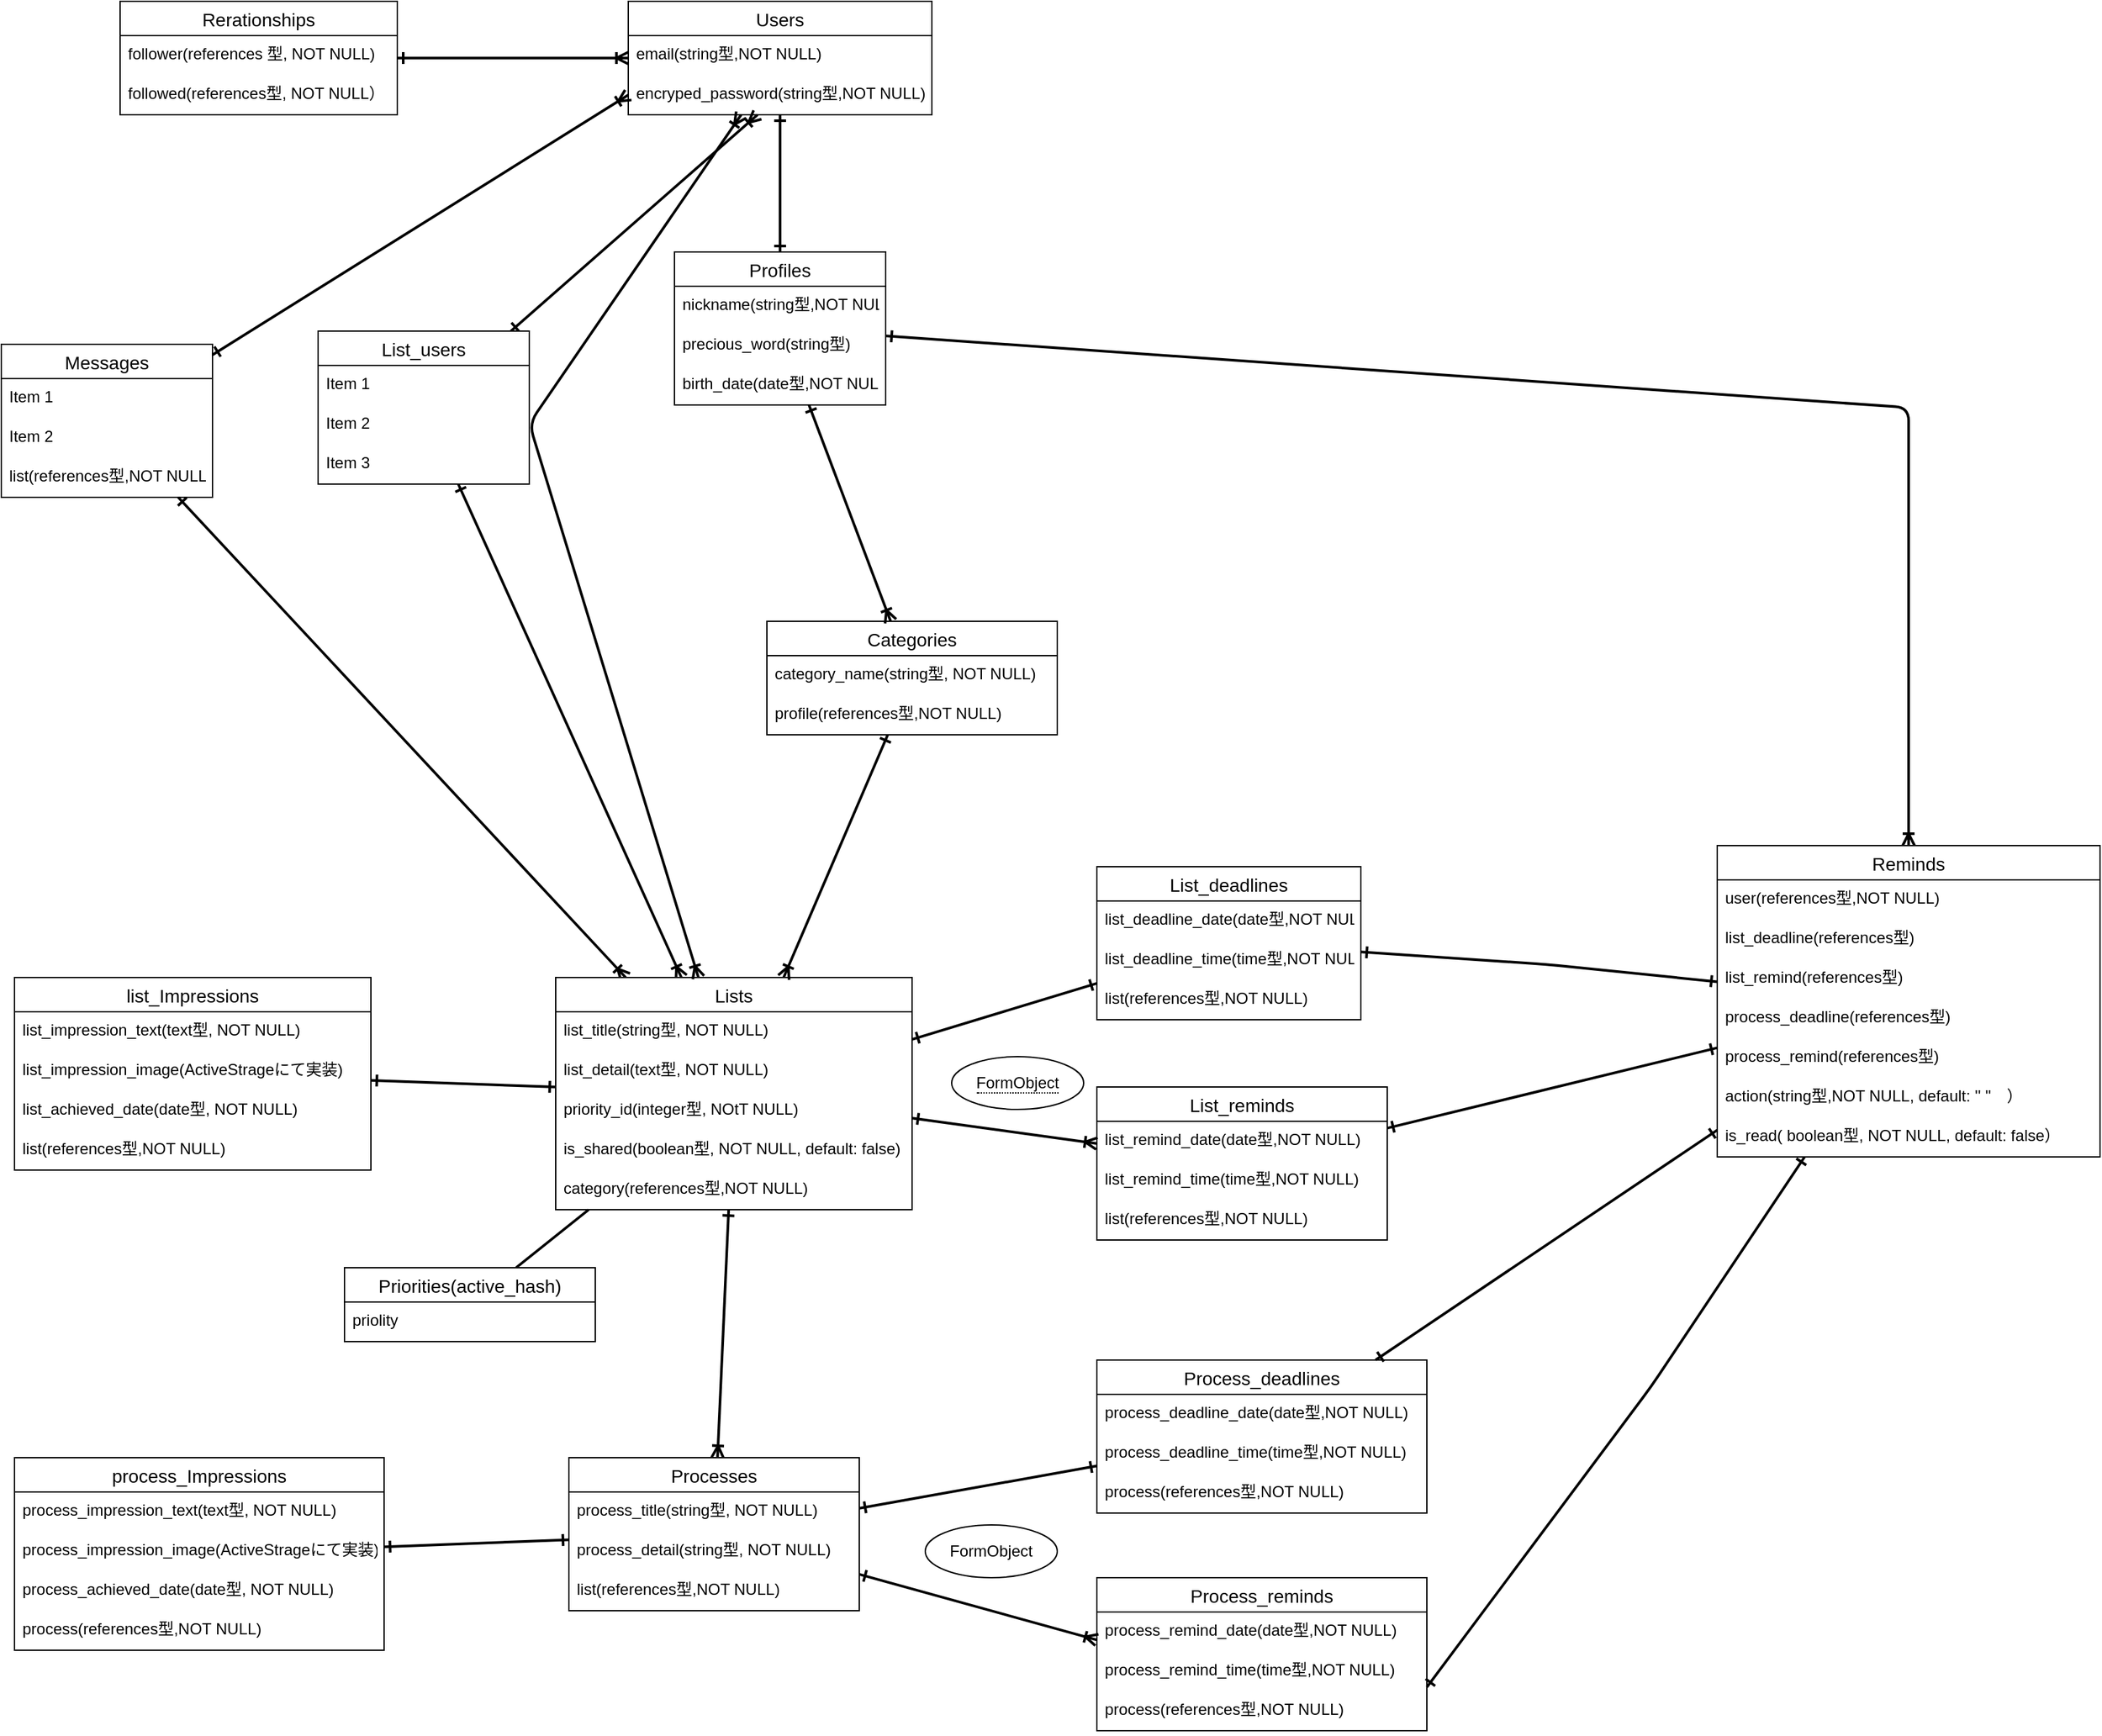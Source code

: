 <mxfile>
    <diagram id="kO1nOzZeOrc67fC76vRQ" name="ページ1">
        <mxGraphModel dx="1672" dy="2322" grid="1" gridSize="10" guides="1" tooltips="1" connect="1" arrows="1" fold="1" page="1" pageScale="1" pageWidth="827" pageHeight="1169" math="0" shadow="0">
            <root>
                <mxCell id="0"/>
                <mxCell id="1" parent="0"/>
                <mxCell id="72" value="Categories" style="swimlane;fontStyle=0;childLayout=stackLayout;horizontal=1;startSize=26;horizontalStack=0;resizeParent=1;resizeParentMax=0;resizeLast=0;collapsible=1;marginBottom=0;align=center;fontSize=14;" parent="1" vertex="1">
                    <mxGeometry x="610" y="270" width="220" height="86" as="geometry"/>
                </mxCell>
                <mxCell id="73" value="category_name(string型, NOT NULL)" style="text;strokeColor=none;fillColor=none;spacingLeft=4;spacingRight=4;overflow=hidden;rotatable=0;points=[[0,0.5],[1,0.5]];portConstraint=eastwest;fontSize=12;" parent="72" vertex="1">
                    <mxGeometry y="26" width="220" height="30" as="geometry"/>
                </mxCell>
                <mxCell id="74" value="profile(references型,NOT NULL)" style="text;strokeColor=none;fillColor=none;spacingLeft=4;spacingRight=4;overflow=hidden;rotatable=0;points=[[0,0.5],[1,0.5]];portConstraint=eastwest;fontSize=12;" parent="72" vertex="1">
                    <mxGeometry y="56" width="220" height="30" as="geometry"/>
                </mxCell>
                <mxCell id="166" style="edgeStyle=none;orthogonalLoop=1;jettySize=auto;html=1;fontSize=12;startArrow=ERoneToMany;startFill=0;endArrow=ERone;endFill=0;strokeWidth=2;" parent="1" source="76" target="161" edge="1">
                    <mxGeometry relative="1" as="geometry"/>
                </mxCell>
                <mxCell id="173" style="edgeStyle=none;orthogonalLoop=1;jettySize=auto;html=1;fontSize=12;startArrow=ERoneToMany;startFill=0;endArrow=ERone;endFill=0;strokeWidth=2;" parent="1" source="76" target="168" edge="1">
                    <mxGeometry relative="1" as="geometry"/>
                </mxCell>
                <mxCell id="76" value="Lists" style="swimlane;fontStyle=0;childLayout=stackLayout;horizontal=1;startSize=26;horizontalStack=0;resizeParent=1;resizeParentMax=0;resizeLast=0;collapsible=1;marginBottom=0;align=center;fontSize=14;" parent="1" vertex="1">
                    <mxGeometry x="450" y="540" width="270" height="176" as="geometry"/>
                </mxCell>
                <mxCell id="77" value="list_title(string型, NOT NULL)" style="text;strokeColor=none;fillColor=none;spacingLeft=4;spacingRight=4;overflow=hidden;rotatable=0;points=[[0,0.5],[1,0.5]];portConstraint=eastwest;fontSize=12;" parent="76" vertex="1">
                    <mxGeometry y="26" width="270" height="30" as="geometry"/>
                </mxCell>
                <mxCell id="78" value="list_detail(text型, NOT NULL)" style="text;strokeColor=none;fillColor=none;spacingLeft=4;spacingRight=4;overflow=hidden;rotatable=0;points=[[0,0.5],[1,0.5]];portConstraint=eastwest;fontSize=12;" parent="76" vertex="1">
                    <mxGeometry y="56" width="270" height="30" as="geometry"/>
                </mxCell>
                <mxCell id="149" value="priority_id(integer型, NOtT NULL)" style="text;strokeColor=none;fillColor=none;spacingLeft=4;spacingRight=4;overflow=hidden;rotatable=0;points=[[0,0.5],[1,0.5]];portConstraint=eastwest;fontSize=12;" parent="76" vertex="1">
                    <mxGeometry y="86" width="270" height="30" as="geometry"/>
                </mxCell>
                <mxCell id="150" value="is_shared(boolean型, NOT NULL, default: false)" style="text;strokeColor=none;fillColor=none;spacingLeft=4;spacingRight=4;overflow=hidden;rotatable=0;points=[[0,0.5],[1,0.5]];portConstraint=eastwest;fontSize=12;" parent="76" vertex="1">
                    <mxGeometry y="116" width="270" height="30" as="geometry"/>
                </mxCell>
                <mxCell id="79" value="category(references型,NOT NULL)" style="text;strokeColor=none;fillColor=none;spacingLeft=4;spacingRight=4;overflow=hidden;rotatable=0;points=[[0,0.5],[1,0.5]];portConstraint=eastwest;fontSize=12;" parent="76" vertex="1">
                    <mxGeometry y="146" width="270" height="30" as="geometry"/>
                </mxCell>
                <mxCell id="165" style="edgeStyle=none;orthogonalLoop=1;jettySize=auto;html=1;fontSize=12;startArrow=ERoneToMany;startFill=0;endArrow=ERoneToMany;endFill=0;strokeWidth=2;" parent="1" source="80" target="76" edge="1">
                    <mxGeometry relative="1" as="geometry">
                        <Array as="points">
                            <mxPoint x="430" y="120"/>
                        </Array>
                    </mxGeometry>
                </mxCell>
                <mxCell id="167" style="edgeStyle=none;orthogonalLoop=1;jettySize=auto;html=1;fontSize=12;startArrow=ERoneToMany;startFill=0;endArrow=ERone;endFill=0;strokeWidth=2;" parent="1" source="82" target="161" edge="1">
                    <mxGeometry relative="1" as="geometry"/>
                </mxCell>
                <mxCell id="172" style="edgeStyle=none;orthogonalLoop=1;jettySize=auto;html=1;fontSize=12;startArrow=ERoneToMany;startFill=0;endArrow=ERone;endFill=0;strokeWidth=2;exitX=0;exitY=0.5;exitDx=0;exitDy=0;" parent="1" source="82" target="168" edge="1">
                    <mxGeometry relative="1" as="geometry"/>
                </mxCell>
                <mxCell id="80" value="Users" style="swimlane;fontStyle=0;childLayout=stackLayout;horizontal=1;startSize=26;horizontalStack=0;resizeParent=1;resizeParentMax=0;resizeLast=0;collapsible=1;marginBottom=0;align=center;fontSize=14;" parent="1" vertex="1">
                    <mxGeometry x="505" y="-200" width="230" height="86" as="geometry"/>
                </mxCell>
                <mxCell id="81" value="email(string型,NOT NULL)" style="text;strokeColor=none;fillColor=none;spacingLeft=4;spacingRight=4;overflow=hidden;rotatable=0;points=[[0,0.5],[1,0.5]];portConstraint=eastwest;fontSize=12;" parent="80" vertex="1">
                    <mxGeometry y="26" width="230" height="30" as="geometry"/>
                </mxCell>
                <mxCell id="82" value="encryped_password(string型,NOT NULL)" style="text;strokeColor=none;fillColor=none;spacingLeft=4;spacingRight=4;overflow=hidden;rotatable=0;points=[[0,0.5],[1,0.5]];portConstraint=eastwest;fontSize=12;" parent="80" vertex="1">
                    <mxGeometry y="56" width="230" height="30" as="geometry"/>
                </mxCell>
                <mxCell id="84" value="Processes" style="swimlane;fontStyle=0;childLayout=stackLayout;horizontal=1;startSize=26;horizontalStack=0;resizeParent=1;resizeParentMax=0;resizeLast=0;collapsible=1;marginBottom=0;align=center;fontSize=14;" parent="1" vertex="1">
                    <mxGeometry x="460" y="904" width="220" height="116" as="geometry"/>
                </mxCell>
                <mxCell id="85" value="process_title(string型, NOT NULL)" style="text;strokeColor=none;fillColor=none;spacingLeft=4;spacingRight=4;overflow=hidden;rotatable=0;points=[[0,0.5],[1,0.5]];portConstraint=eastwest;fontSize=12;" parent="84" vertex="1">
                    <mxGeometry y="26" width="220" height="30" as="geometry"/>
                </mxCell>
                <mxCell id="86" value="process_detail(string型, NOT NULL)" style="text;strokeColor=none;fillColor=none;spacingLeft=4;spacingRight=4;overflow=hidden;rotatable=0;points=[[0,0.5],[1,0.5]];portConstraint=eastwest;fontSize=12;" parent="84" vertex="1">
                    <mxGeometry y="56" width="220" height="30" as="geometry"/>
                </mxCell>
                <mxCell id="87" value="list(references型,NOT NULL)" style="text;strokeColor=none;fillColor=none;spacingLeft=4;spacingRight=4;overflow=hidden;rotatable=0;points=[[0,0.5],[1,0.5]];portConstraint=eastwest;fontSize=12;" parent="84" vertex="1">
                    <mxGeometry y="86" width="220" height="30" as="geometry"/>
                </mxCell>
                <mxCell id="88" value="&#10;list_Impressions&#10;" style="swimlane;fontStyle=0;childLayout=stackLayout;horizontal=1;startSize=26;horizontalStack=0;resizeParent=1;resizeParentMax=0;resizeLast=0;collapsible=1;marginBottom=0;align=center;fontSize=14;" parent="1" vertex="1">
                    <mxGeometry x="40" y="540" width="270" height="146" as="geometry"/>
                </mxCell>
                <mxCell id="89" value="list_impression_text(text型, NOT NULL)" style="text;strokeColor=none;fillColor=none;spacingLeft=4;spacingRight=4;overflow=hidden;rotatable=0;points=[[0,0.5],[1,0.5]];portConstraint=eastwest;fontSize=12;" parent="88" vertex="1">
                    <mxGeometry y="26" width="270" height="30" as="geometry"/>
                </mxCell>
                <mxCell id="90" value="list_impression_image(ActiveStrageにて実装)" style="text;strokeColor=none;fillColor=none;spacingLeft=4;spacingRight=4;overflow=hidden;rotatable=0;points=[[0,0.5],[1,0.5]];portConstraint=eastwest;fontSize=12;" parent="88" vertex="1">
                    <mxGeometry y="56" width="270" height="30" as="geometry"/>
                </mxCell>
                <mxCell id="91" value="list_achieved_date(date型, NOT NULL)" style="text;strokeColor=none;fillColor=none;spacingLeft=4;spacingRight=4;overflow=hidden;rotatable=0;points=[[0,0.5],[1,0.5]];portConstraint=eastwest;fontSize=12;" parent="88" vertex="1">
                    <mxGeometry y="86" width="270" height="30" as="geometry"/>
                </mxCell>
                <mxCell id="159" value="list(references型,NOT NULL)" style="text;strokeColor=none;fillColor=none;spacingLeft=4;spacingRight=4;overflow=hidden;rotatable=0;points=[[0,0.5],[1,0.5]];portConstraint=eastwest;fontSize=12;" parent="88" vertex="1">
                    <mxGeometry y="116" width="270" height="30" as="geometry"/>
                </mxCell>
                <mxCell id="92" value="&#10;process_Impressions&#10;" style="swimlane;fontStyle=0;childLayout=stackLayout;horizontal=1;startSize=26;horizontalStack=0;resizeParent=1;resizeParentMax=0;resizeLast=0;collapsible=1;marginBottom=0;align=center;fontSize=14;" parent="1" vertex="1">
                    <mxGeometry x="40" y="904" width="280" height="146" as="geometry"/>
                </mxCell>
                <mxCell id="93" value="process_impression_text(text型, NOT NULL)" style="text;strokeColor=none;fillColor=none;spacingLeft=4;spacingRight=4;overflow=hidden;rotatable=0;points=[[0,0.5],[1,0.5]];portConstraint=eastwest;fontSize=12;" parent="92" vertex="1">
                    <mxGeometry y="26" width="280" height="30" as="geometry"/>
                </mxCell>
                <mxCell id="94" value="process_impression_image(ActiveStrageにて実装)" style="text;strokeColor=none;fillColor=none;spacingLeft=4;spacingRight=4;overflow=hidden;rotatable=0;points=[[0,0.5],[1,0.5]];portConstraint=eastwest;fontSize=12;" parent="92" vertex="1">
                    <mxGeometry y="56" width="280" height="30" as="geometry"/>
                </mxCell>
                <mxCell id="95" value="process_achieved_date(date型, NOT NULL)" style="text;strokeColor=none;fillColor=none;spacingLeft=4;spacingRight=4;overflow=hidden;rotatable=0;points=[[0,0.5],[1,0.5]];portConstraint=eastwest;fontSize=12;" parent="92" vertex="1">
                    <mxGeometry y="86" width="280" height="30" as="geometry"/>
                </mxCell>
                <mxCell id="160" value="process(references型,NOT NULL)" style="text;strokeColor=none;fillColor=none;spacingLeft=4;spacingRight=4;overflow=hidden;rotatable=0;points=[[0,0.5],[1,0.5]];portConstraint=eastwest;fontSize=12;" parent="92" vertex="1">
                    <mxGeometry y="116" width="280" height="30" as="geometry"/>
                </mxCell>
                <mxCell id="96" value="List_deadlines" style="swimlane;fontStyle=0;childLayout=stackLayout;horizontal=1;startSize=26;horizontalStack=0;resizeParent=1;resizeParentMax=0;resizeLast=0;collapsible=1;marginBottom=0;align=center;fontSize=14;" parent="1" vertex="1">
                    <mxGeometry x="860" y="456" width="200" height="116" as="geometry"/>
                </mxCell>
                <mxCell id="97" value="list_deadline_date(date型,NOT NULL)" style="text;strokeColor=none;fillColor=none;spacingLeft=4;spacingRight=4;overflow=hidden;rotatable=0;points=[[0,0.5],[1,0.5]];portConstraint=eastwest;fontSize=12;" parent="96" vertex="1">
                    <mxGeometry y="26" width="200" height="30" as="geometry"/>
                </mxCell>
                <mxCell id="98" value="list_deadline_time(time型,NOT NULL)" style="text;strokeColor=none;fillColor=none;spacingLeft=4;spacingRight=4;overflow=hidden;rotatable=0;points=[[0,0.5],[1,0.5]];portConstraint=eastwest;fontSize=12;" parent="96" vertex="1">
                    <mxGeometry y="56" width="200" height="30" as="geometry"/>
                </mxCell>
                <mxCell id="99" value="list(references型,NOT NULL)" style="text;strokeColor=none;fillColor=none;spacingLeft=4;spacingRight=4;overflow=hidden;rotatable=0;points=[[0,0.5],[1,0.5]];portConstraint=eastwest;fontSize=12;" parent="96" vertex="1">
                    <mxGeometry y="86" width="200" height="30" as="geometry"/>
                </mxCell>
                <mxCell id="100" value="List_reminds" style="swimlane;fontStyle=0;childLayout=stackLayout;horizontal=1;startSize=26;horizontalStack=0;resizeParent=1;resizeParentMax=0;resizeLast=0;collapsible=1;marginBottom=0;align=center;fontSize=14;" parent="1" vertex="1">
                    <mxGeometry x="860" y="623" width="220" height="116" as="geometry"/>
                </mxCell>
                <mxCell id="101" value="list_remind_date(date型,NOT NULL)" style="text;strokeColor=none;fillColor=none;spacingLeft=4;spacingRight=4;overflow=hidden;rotatable=0;points=[[0,0.5],[1,0.5]];portConstraint=eastwest;fontSize=12;" parent="100" vertex="1">
                    <mxGeometry y="26" width="220" height="30" as="geometry"/>
                </mxCell>
                <mxCell id="102" value="list_remind_time(time型,NOT NULL)" style="text;strokeColor=none;fillColor=none;spacingLeft=4;spacingRight=4;overflow=hidden;rotatable=0;points=[[0,0.5],[1,0.5]];portConstraint=eastwest;fontSize=12;" parent="100" vertex="1">
                    <mxGeometry y="56" width="220" height="30" as="geometry"/>
                </mxCell>
                <mxCell id="103" value="list(references型,NOT NULL)" style="text;strokeColor=none;fillColor=none;spacingLeft=4;spacingRight=4;overflow=hidden;rotatable=0;points=[[0,0.5],[1,0.5]];portConstraint=eastwest;fontSize=12;" parent="100" vertex="1">
                    <mxGeometry y="86" width="220" height="30" as="geometry"/>
                </mxCell>
                <mxCell id="104" value="Process_deadlines" style="swimlane;fontStyle=0;childLayout=stackLayout;horizontal=1;startSize=26;horizontalStack=0;resizeParent=1;resizeParentMax=0;resizeLast=0;collapsible=1;marginBottom=0;align=center;fontSize=14;" parent="1" vertex="1">
                    <mxGeometry x="860" y="830" width="250" height="116" as="geometry"/>
                </mxCell>
                <mxCell id="105" value="process_deadline_date(date型,NOT NULL)" style="text;strokeColor=none;fillColor=none;spacingLeft=4;spacingRight=4;overflow=hidden;rotatable=0;points=[[0,0.5],[1,0.5]];portConstraint=eastwest;fontSize=12;" parent="104" vertex="1">
                    <mxGeometry y="26" width="250" height="30" as="geometry"/>
                </mxCell>
                <mxCell id="106" value="process_deadline_time(time型,NOT NULL)" style="text;strokeColor=none;fillColor=none;spacingLeft=4;spacingRight=4;overflow=hidden;rotatable=0;points=[[0,0.5],[1,0.5]];portConstraint=eastwest;fontSize=12;" parent="104" vertex="1">
                    <mxGeometry y="56" width="250" height="30" as="geometry"/>
                </mxCell>
                <mxCell id="107" value="process(references型,NOT NULL)" style="text;strokeColor=none;fillColor=none;spacingLeft=4;spacingRight=4;overflow=hidden;rotatable=0;points=[[0,0.5],[1,0.5]];portConstraint=eastwest;fontSize=12;" parent="104" vertex="1">
                    <mxGeometry y="86" width="250" height="30" as="geometry"/>
                </mxCell>
                <mxCell id="108" value="Process_reminds" style="swimlane;fontStyle=0;childLayout=stackLayout;horizontal=1;startSize=26;horizontalStack=0;resizeParent=1;resizeParentMax=0;resizeLast=0;collapsible=1;marginBottom=0;align=center;fontSize=14;" parent="1" vertex="1">
                    <mxGeometry x="860" y="995" width="250" height="116" as="geometry"/>
                </mxCell>
                <mxCell id="109" value="process_remind_date(date型,NOT NULL)" style="text;strokeColor=none;fillColor=none;spacingLeft=4;spacingRight=4;overflow=hidden;rotatable=0;points=[[0,0.5],[1,0.5]];portConstraint=eastwest;fontSize=12;" parent="108" vertex="1">
                    <mxGeometry y="26" width="250" height="30" as="geometry"/>
                </mxCell>
                <mxCell id="110" value="process_remind_time(time型,NOT NULL)" style="text;strokeColor=none;fillColor=none;spacingLeft=4;spacingRight=4;overflow=hidden;rotatable=0;points=[[0,0.5],[1,0.5]];portConstraint=eastwest;fontSize=12;" parent="108" vertex="1">
                    <mxGeometry y="56" width="250" height="30" as="geometry"/>
                </mxCell>
                <mxCell id="111" value="process(references型,NOT NULL)" style="text;strokeColor=none;fillColor=none;spacingLeft=4;spacingRight=4;overflow=hidden;rotatable=0;points=[[0,0.5],[1,0.5]];portConstraint=eastwest;fontSize=12;" parent="108" vertex="1">
                    <mxGeometry y="86" width="250" height="30" as="geometry"/>
                </mxCell>
                <mxCell id="112" value="Reminds" style="swimlane;fontStyle=0;childLayout=stackLayout;horizontal=1;startSize=26;horizontalStack=0;resizeParent=1;resizeParentMax=0;resizeLast=0;collapsible=1;marginBottom=0;align=center;fontSize=14;" parent="1" vertex="1">
                    <mxGeometry x="1330" y="440" width="290" height="236" as="geometry"/>
                </mxCell>
                <mxCell id="113" value="user(references型,NOT NULL)" style="text;strokeColor=none;fillColor=none;spacingLeft=4;spacingRight=4;overflow=hidden;rotatable=0;points=[[0,0.5],[1,0.5]];portConstraint=eastwest;fontSize=12;" parent="112" vertex="1">
                    <mxGeometry y="26" width="290" height="30" as="geometry"/>
                </mxCell>
                <mxCell id="155" value="list_deadline(references型)" style="text;strokeColor=none;fillColor=none;spacingLeft=4;spacingRight=4;overflow=hidden;rotatable=0;points=[[0,0.5],[1,0.5]];portConstraint=eastwest;fontSize=12;" parent="112" vertex="1">
                    <mxGeometry y="56" width="290" height="30" as="geometry"/>
                </mxCell>
                <mxCell id="156" value="list_remind(references型)" style="text;strokeColor=none;fillColor=none;spacingLeft=4;spacingRight=4;overflow=hidden;rotatable=0;points=[[0,0.5],[1,0.5]];portConstraint=eastwest;fontSize=12;" parent="112" vertex="1">
                    <mxGeometry y="86" width="290" height="30" as="geometry"/>
                </mxCell>
                <mxCell id="157" value="process_deadline(references型)" style="text;strokeColor=none;fillColor=none;spacingLeft=4;spacingRight=4;overflow=hidden;rotatable=0;points=[[0,0.5],[1,0.5]];portConstraint=eastwest;fontSize=12;" parent="112" vertex="1">
                    <mxGeometry y="116" width="290" height="30" as="geometry"/>
                </mxCell>
                <mxCell id="158" value="process_remind(references型)" style="text;strokeColor=none;fillColor=none;spacingLeft=4;spacingRight=4;overflow=hidden;rotatable=0;points=[[0,0.5],[1,0.5]];portConstraint=eastwest;fontSize=12;" parent="112" vertex="1">
                    <mxGeometry y="146" width="290" height="30" as="geometry"/>
                </mxCell>
                <mxCell id="115" value="action(string型,NOT NULL, default: '' &quot;　）" style="text;strokeColor=none;fillColor=none;spacingLeft=4;spacingRight=4;overflow=hidden;rotatable=0;points=[[0,0.5],[1,0.5]];portConstraint=eastwest;fontSize=12;" parent="112" vertex="1">
                    <mxGeometry y="176" width="290" height="30" as="geometry"/>
                </mxCell>
                <mxCell id="154" value="is_read( boolean型, NOT NULL, default: false）&#10;&#10;" style="text;strokeColor=none;fillColor=none;spacingLeft=4;spacingRight=4;overflow=hidden;rotatable=0;points=[[0,0.5],[1,0.5]];portConstraint=eastwest;fontSize=12;" parent="112" vertex="1">
                    <mxGeometry y="206" width="290" height="30" as="geometry"/>
                </mxCell>
                <mxCell id="116" value="Rerationships" style="swimlane;fontStyle=0;childLayout=stackLayout;horizontal=1;startSize=26;horizontalStack=0;resizeParent=1;resizeParentMax=0;resizeLast=0;collapsible=1;marginBottom=0;align=center;fontSize=14;" parent="1" vertex="1">
                    <mxGeometry x="120" y="-200" width="210" height="86" as="geometry"/>
                </mxCell>
                <mxCell id="117" value="follower(references 型, NOT NULL)" style="text;strokeColor=none;fillColor=none;spacingLeft=4;spacingRight=4;overflow=hidden;rotatable=0;points=[[0,0.5],[1,0.5]];portConstraint=eastwest;fontSize=12;" parent="116" vertex="1">
                    <mxGeometry y="26" width="210" height="30" as="geometry"/>
                </mxCell>
                <mxCell id="118" value="followed(references型, NOT NULL） " style="text;strokeColor=none;fillColor=none;spacingLeft=4;spacingRight=4;overflow=hidden;rotatable=0;points=[[0,0.5],[1,0.5]];portConstraint=eastwest;fontSize=12;" parent="116" vertex="1">
                    <mxGeometry y="56" width="210" height="30" as="geometry"/>
                </mxCell>
                <mxCell id="120" value="&lt;span style=&quot;border-bottom: 1px dotted&quot;&gt;FormObject&lt;br&gt;&lt;/span&gt;" style="ellipse;whiteSpace=wrap;html=1;align=center;" parent="1" vertex="1">
                    <mxGeometry x="750" y="600" width="100" height="40" as="geometry"/>
                </mxCell>
                <mxCell id="121" value="FormObject" style="ellipse;whiteSpace=wrap;html=1;align=center;" parent="1" vertex="1">
                    <mxGeometry x="730" y="955" width="100" height="40" as="geometry"/>
                </mxCell>
                <mxCell id="128" value="" style="fontSize=12;html=1;endArrow=ERoneToMany;startArrow=ERone;startFill=0;strokeWidth=2;" parent="1" source="174" target="72" edge="1">
                    <mxGeometry width="100" height="100" relative="1" as="geometry">
                        <mxPoint x="560" y="260" as="sourcePoint"/>
                        <mxPoint x="390" y="280" as="targetPoint"/>
                    </mxGeometry>
                </mxCell>
                <mxCell id="131" value="" style="fontSize=12;html=1;endArrow=ERoneToMany;startArrow=ERone;startFill=0;strokeWidth=2;" parent="1" source="72" target="76" edge="1">
                    <mxGeometry width="100" height="100" relative="1" as="geometry">
                        <mxPoint x="530" y="630" as="sourcePoint"/>
                        <mxPoint x="770" y="420" as="targetPoint"/>
                    </mxGeometry>
                </mxCell>
                <mxCell id="133" value="" style="fontSize=12;html=1;endArrow=ERoneToMany;startArrow=ERone;startFill=0;strokeWidth=2;" parent="1" source="76" target="84" edge="1">
                    <mxGeometry width="100" height="100" relative="1" as="geometry">
                        <mxPoint x="530" y="790" as="sourcePoint"/>
                        <mxPoint x="630" y="690" as="targetPoint"/>
                    </mxGeometry>
                </mxCell>
                <mxCell id="134" value="" style="fontSize=12;html=1;endArrow=ERone;startArrow=ERone;startFill=0;endFill=0;strokeWidth=2;" parent="1" source="88" target="76" edge="1">
                    <mxGeometry width="100" height="100" relative="1" as="geometry">
                        <mxPoint x="320" y="683" as="sourcePoint"/>
                        <mxPoint x="420" y="583" as="targetPoint"/>
                    </mxGeometry>
                </mxCell>
                <mxCell id="135" value="" style="fontSize=12;html=1;endArrow=ERone;startArrow=ERone;startFill=0;endFill=0;strokeWidth=2;" parent="1" source="92" target="84" edge="1">
                    <mxGeometry width="100" height="100" relative="1" as="geometry">
                        <mxPoint x="300" y="1000" as="sourcePoint"/>
                        <mxPoint x="400" y="900" as="targetPoint"/>
                    </mxGeometry>
                </mxCell>
                <mxCell id="136" value="" style="fontSize=12;html=1;endArrow=ERone;startArrow=ERone;strokeWidth=2;startFill=0;endFill=0;" parent="1" source="76" target="96" edge="1">
                    <mxGeometry width="100" height="100" relative="1" as="geometry">
                        <mxPoint x="690" y="585" as="sourcePoint"/>
                        <mxPoint x="790" y="485" as="targetPoint"/>
                    </mxGeometry>
                </mxCell>
                <mxCell id="137" value="" style="fontSize=12;html=1;endArrow=ERoneToMany;strokeWidth=2;startArrow=ERone;startFill=0;" parent="1" source="76" target="100" edge="1">
                    <mxGeometry width="100" height="100" relative="1" as="geometry">
                        <mxPoint x="710" y="630" as="sourcePoint"/>
                        <mxPoint x="810" y="530" as="targetPoint"/>
                    </mxGeometry>
                </mxCell>
                <mxCell id="138" value="" style="fontSize=12;html=1;endArrow=ERone;startArrow=ERone;strokeWidth=2;startFill=0;endFill=0;" parent="1" source="84" target="104" edge="1">
                    <mxGeometry width="100" height="100" relative="1" as="geometry">
                        <mxPoint x="640" y="856.663" as="sourcePoint"/>
                        <mxPoint x="840" y="809.997" as="targetPoint"/>
                    </mxGeometry>
                </mxCell>
                <mxCell id="139" value="" style="fontSize=12;html=1;endArrow=ERoneToMany;strokeWidth=2;startArrow=ERone;startFill=0;" parent="1" source="84" edge="1">
                    <mxGeometry width="100" height="100" relative="1" as="geometry">
                        <mxPoint x="640" y="1054.944" as="sourcePoint"/>
                        <mxPoint x="860" y="1042.198" as="targetPoint"/>
                    </mxGeometry>
                </mxCell>
                <mxCell id="140" value="" style="fontSize=12;html=1;endArrow=ERoneToMany;startArrow=ERone;strokeWidth=2;startFill=0;endFill=0;" parent="1" source="116" target="80" edge="1">
                    <mxGeometry width="100" height="100" relative="1" as="geometry">
                        <mxPoint x="300" y="260" as="sourcePoint"/>
                        <mxPoint x="400" y="160" as="targetPoint"/>
                    </mxGeometry>
                </mxCell>
                <mxCell id="142" value="" style="fontSize=12;html=1;endArrow=ERone;startArrow=ERone;strokeWidth=2;startFill=0;endFill=0;" parent="1" source="96" target="112" edge="1">
                    <mxGeometry width="100" height="100" relative="1" as="geometry">
                        <mxPoint x="1080" y="516.663" as="sourcePoint"/>
                        <mxPoint x="1280" y="469.997" as="targetPoint"/>
                        <Array as="points">
                            <mxPoint x="1200" y="530"/>
                        </Array>
                    </mxGeometry>
                </mxCell>
                <mxCell id="143" value="" style="fontSize=12;html=1;endArrow=ERone;startArrow=ERone;strokeWidth=2;startFill=0;endFill=0;" parent="1" source="100" target="112" edge="1">
                    <mxGeometry width="100" height="100" relative="1" as="geometry">
                        <mxPoint x="1020" y="618.003" as="sourcePoint"/>
                        <mxPoint x="1220" y="571.337" as="targetPoint"/>
                    </mxGeometry>
                </mxCell>
                <mxCell id="144" value="" style="fontSize=12;html=1;endArrow=ERone;startArrow=ERone;strokeWidth=2;startFill=0;endFill=0;" parent="1" source="104" target="112" edge="1">
                    <mxGeometry width="100" height="100" relative="1" as="geometry">
                        <mxPoint x="1020" y="796.663" as="sourcePoint"/>
                        <mxPoint x="1220" y="749.997" as="targetPoint"/>
                    </mxGeometry>
                </mxCell>
                <mxCell id="145" value="" style="fontSize=12;html=1;endArrow=ERone;startArrow=ERone;strokeWidth=2;startFill=0;endFill=0;" parent="1" target="112" edge="1">
                    <mxGeometry width="100" height="100" relative="1" as="geometry">
                        <mxPoint x="1110" y="1078" as="sourcePoint"/>
                        <mxPoint x="1260" y="1039.997" as="targetPoint"/>
                        <Array as="points">
                            <mxPoint x="1280" y="850"/>
                        </Array>
                    </mxGeometry>
                </mxCell>
                <mxCell id="146" value="" style="fontSize=12;html=1;endArrow=ERoneToMany;strokeWidth=2;startArrow=ERone;startFill=0;" parent="1" source="174" target="112" edge="1">
                    <mxGeometry width="100" height="100" relative="1" as="geometry">
                        <mxPoint x="910" y="280" as="sourcePoint"/>
                        <mxPoint x="1010" y="180" as="targetPoint"/>
                        <Array as="points">
                            <mxPoint x="1475" y="108"/>
                        </Array>
                    </mxGeometry>
                </mxCell>
                <mxCell id="151" value="Priorities(active_hash)" style="swimlane;fontStyle=0;childLayout=stackLayout;horizontal=1;startSize=26;horizontalStack=0;resizeParent=1;resizeParentMax=0;resizeLast=0;collapsible=1;marginBottom=0;align=center;fontSize=14;" parent="1" vertex="1">
                    <mxGeometry x="290" y="760" width="190" height="56" as="geometry"/>
                </mxCell>
                <mxCell id="152" value="priolity" style="text;strokeColor=none;fillColor=none;spacingLeft=4;spacingRight=4;overflow=hidden;rotatable=0;points=[[0,0.5],[1,0.5]];portConstraint=eastwest;fontSize=12;" parent="151" vertex="1">
                    <mxGeometry y="26" width="190" height="30" as="geometry"/>
                </mxCell>
                <mxCell id="153" value="" style="fontSize=12;html=1;endArrow=none;endFill=0;strokeWidth=2;" parent="1" source="151" target="76" edge="1">
                    <mxGeometry width="100" height="100" relative="1" as="geometry">
                        <mxPoint x="365" y="750" as="sourcePoint"/>
                        <mxPoint x="465" y="650" as="targetPoint"/>
                    </mxGeometry>
                </mxCell>
                <mxCell id="161" value="List_users" style="swimlane;fontStyle=0;childLayout=stackLayout;horizontal=1;startSize=26;horizontalStack=0;resizeParent=1;resizeParentMax=0;resizeLast=0;collapsible=1;marginBottom=0;align=center;fontSize=14;" parent="1" vertex="1">
                    <mxGeometry x="270" y="50" width="160" height="116" as="geometry"/>
                </mxCell>
                <mxCell id="162" value="Item 1" style="text;strokeColor=none;fillColor=none;spacingLeft=4;spacingRight=4;overflow=hidden;rotatable=0;points=[[0,0.5],[1,0.5]];portConstraint=eastwest;fontSize=12;" parent="161" vertex="1">
                    <mxGeometry y="26" width="160" height="30" as="geometry"/>
                </mxCell>
                <mxCell id="163" value="Item 2" style="text;strokeColor=none;fillColor=none;spacingLeft=4;spacingRight=4;overflow=hidden;rotatable=0;points=[[0,0.5],[1,0.5]];portConstraint=eastwest;fontSize=12;" parent="161" vertex="1">
                    <mxGeometry y="56" width="160" height="30" as="geometry"/>
                </mxCell>
                <mxCell id="164" value="Item 3" style="text;strokeColor=none;fillColor=none;spacingLeft=4;spacingRight=4;overflow=hidden;rotatable=0;points=[[0,0.5],[1,0.5]];portConstraint=eastwest;fontSize=12;" parent="161" vertex="1">
                    <mxGeometry y="86" width="160" height="30" as="geometry"/>
                </mxCell>
                <mxCell id="168" value="Messages" style="swimlane;fontStyle=0;childLayout=stackLayout;horizontal=1;startSize=26;horizontalStack=0;resizeParent=1;resizeParentMax=0;resizeLast=0;collapsible=1;marginBottom=0;align=center;fontSize=14;" parent="1" vertex="1">
                    <mxGeometry x="30" y="60" width="160" height="116" as="geometry"/>
                </mxCell>
                <mxCell id="169" value="Item 1" style="text;strokeColor=none;fillColor=none;spacingLeft=4;spacingRight=4;overflow=hidden;rotatable=0;points=[[0,0.5],[1,0.5]];portConstraint=eastwest;fontSize=12;" parent="168" vertex="1">
                    <mxGeometry y="26" width="160" height="30" as="geometry"/>
                </mxCell>
                <mxCell id="170" value="Item 2" style="text;strokeColor=none;fillColor=none;spacingLeft=4;spacingRight=4;overflow=hidden;rotatable=0;points=[[0,0.5],[1,0.5]];portConstraint=eastwest;fontSize=12;" parent="168" vertex="1">
                    <mxGeometry y="56" width="160" height="30" as="geometry"/>
                </mxCell>
                <mxCell id="171" value="list(references型,NOT NULL)" style="text;strokeColor=none;fillColor=none;spacingLeft=4;spacingRight=4;overflow=hidden;rotatable=0;points=[[0,0.5],[1,0.5]];portConstraint=eastwest;fontSize=12;" parent="168" vertex="1">
                    <mxGeometry y="86" width="160" height="30" as="geometry"/>
                </mxCell>
                <mxCell id="178" style="edgeStyle=orthogonalEdgeStyle;rounded=0;orthogonalLoop=1;jettySize=auto;html=1;startArrow=ERone;startFill=0;endArrow=ERone;endFill=0;strokeWidth=2;" parent="1" source="174" target="80" edge="1">
                    <mxGeometry relative="1" as="geometry"/>
                </mxCell>
                <mxCell id="174" value="Profiles" style="swimlane;fontStyle=0;childLayout=stackLayout;horizontal=1;startSize=26;horizontalStack=0;resizeParent=1;resizeParentMax=0;resizeLast=0;collapsible=1;marginBottom=0;align=center;fontSize=14;" parent="1" vertex="1">
                    <mxGeometry x="540" y="-10" width="160" height="116" as="geometry"/>
                </mxCell>
                <mxCell id="83" value="nickname(string型,NOT NULL)" style="text;strokeColor=none;fillColor=none;spacingLeft=4;spacingRight=4;overflow=hidden;rotatable=0;points=[[0,0.5],[1,0.5]];portConstraint=eastwest;fontSize=12;" parent="174" vertex="1">
                    <mxGeometry y="26" width="160" height="30" as="geometry"/>
                </mxCell>
                <mxCell id="148" value="precious_word(string型)" style="text;strokeColor=none;fillColor=none;spacingLeft=4;spacingRight=4;overflow=hidden;rotatable=0;points=[[0,0.5],[1,0.5]];portConstraint=eastwest;fontSize=12;" parent="174" vertex="1">
                    <mxGeometry y="56" width="160" height="30" as="geometry"/>
                </mxCell>
                <mxCell id="147" value="birth_date(date型,NOT NULL)" style="text;strokeColor=none;fillColor=none;spacingLeft=4;spacingRight=4;overflow=hidden;rotatable=0;points=[[0,0.5],[1,0.5]];portConstraint=eastwest;fontSize=12;" parent="174" vertex="1">
                    <mxGeometry y="86" width="160" height="30" as="geometry"/>
                </mxCell>
            </root>
        </mxGraphModel>
    </diagram>
</mxfile>